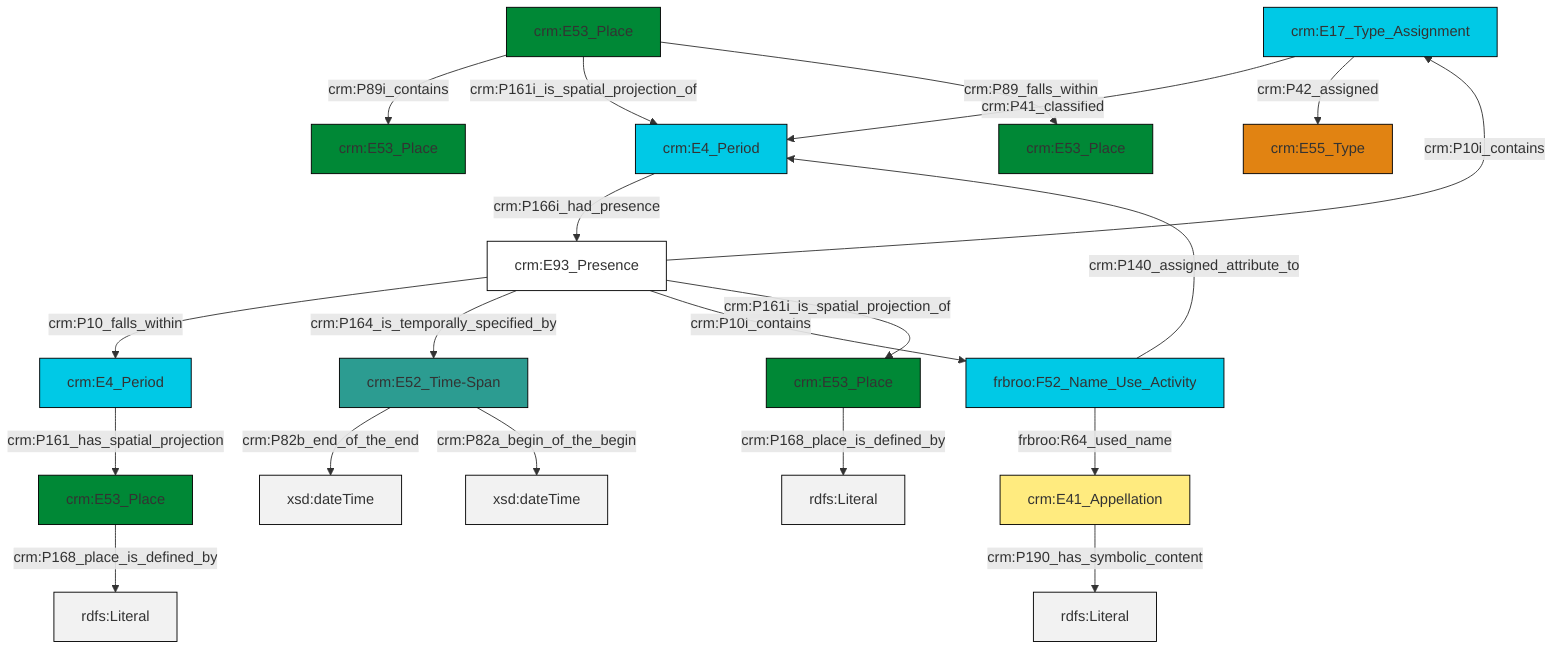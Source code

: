 graph TD
classDef Literal fill:#f2f2f2,stroke:#000000;
classDef CRM_Entity fill:#FFFFFF,stroke:#000000;
classDef Temporal_Entity fill:#00C9E6, stroke:#000000;
classDef Type fill:#E18312, stroke:#000000;
classDef Time-Span fill:#2C9C91, stroke:#000000;
classDef Appellation fill:#FFEB7F, stroke:#000000;
classDef Place fill:#008836, stroke:#000000;
classDef Persistent_Item fill:#B266B2, stroke:#000000;
classDef Conceptual_Object fill:#FFD700, stroke:#000000;
classDef Physical_Thing fill:#D2B48C, stroke:#000000;
classDef Actor fill:#f58aad, stroke:#000000;
classDef PC_Classes fill:#4ce600, stroke:#000000;
classDef Multi fill:#cccccc,stroke:#000000;

2["crm:E93_Presence"]:::CRM_Entity -->|crm:P10_falls_within| 3["crm:E4_Period"]:::Temporal_Entity
4["crm:E53_Place"]:::Place -->|crm:P168_place_is_defined_by| 5[rdfs:Literal]:::Literal
2["crm:E93_Presence"]:::CRM_Entity -->|crm:P164_is_temporally_specified_by| 6["crm:E52_Time-Span"]:::Time-Span
0["crm:E17_Type_Assignment"]:::Temporal_Entity -->|crm:P41_classified| 7["crm:E4_Period"]:::Temporal_Entity
10["crm:E41_Appellation"]:::Appellation -->|crm:P190_has_symbolic_content| 11[rdfs:Literal]:::Literal
7["crm:E4_Period"]:::Temporal_Entity -->|crm:P166i_had_presence| 2["crm:E93_Presence"]:::CRM_Entity
6["crm:E52_Time-Span"]:::Time-Span -->|crm:P82b_end_of_the_end| 17[xsd:dateTime]:::Literal
12["crm:E53_Place"]:::Place -->|crm:P89i_contains| 18["crm:E53_Place"]:::Place
12["crm:E53_Place"]:::Place -->|crm:P161i_is_spatial_projection_of| 7["crm:E4_Period"]:::Temporal_Entity
2["crm:E93_Presence"]:::CRM_Entity -->|crm:P10i_contains| 0["crm:E17_Type_Assignment"]:::Temporal_Entity
3["crm:E4_Period"]:::Temporal_Entity -->|crm:P161_has_spatial_projection| 19["crm:E53_Place"]:::Place
6["crm:E52_Time-Span"]:::Time-Span -->|crm:P82a_begin_of_the_begin| 21[xsd:dateTime]:::Literal
0["crm:E17_Type_Assignment"]:::Temporal_Entity -->|crm:P42_assigned| 15["crm:E55_Type"]:::Type
12["crm:E53_Place"]:::Place -->|crm:P89_falls_within| 8["crm:E53_Place"]:::Place
19["crm:E53_Place"]:::Place -->|crm:P168_place_is_defined_by| 28[rdfs:Literal]:::Literal
2["crm:E93_Presence"]:::CRM_Entity -->|crm:P10i_contains| 24["frbroo:F52_Name_Use_Activity"]:::Temporal_Entity
24["frbroo:F52_Name_Use_Activity"]:::Temporal_Entity -->|frbroo:R64_used_name| 10["crm:E41_Appellation"]:::Appellation
24["frbroo:F52_Name_Use_Activity"]:::Temporal_Entity -->|crm:P140_assigned_attribute_to| 7["crm:E4_Period"]:::Temporal_Entity
2["crm:E93_Presence"]:::CRM_Entity -->|crm:P161i_is_spatial_projection_of| 4["crm:E53_Place"]:::Place